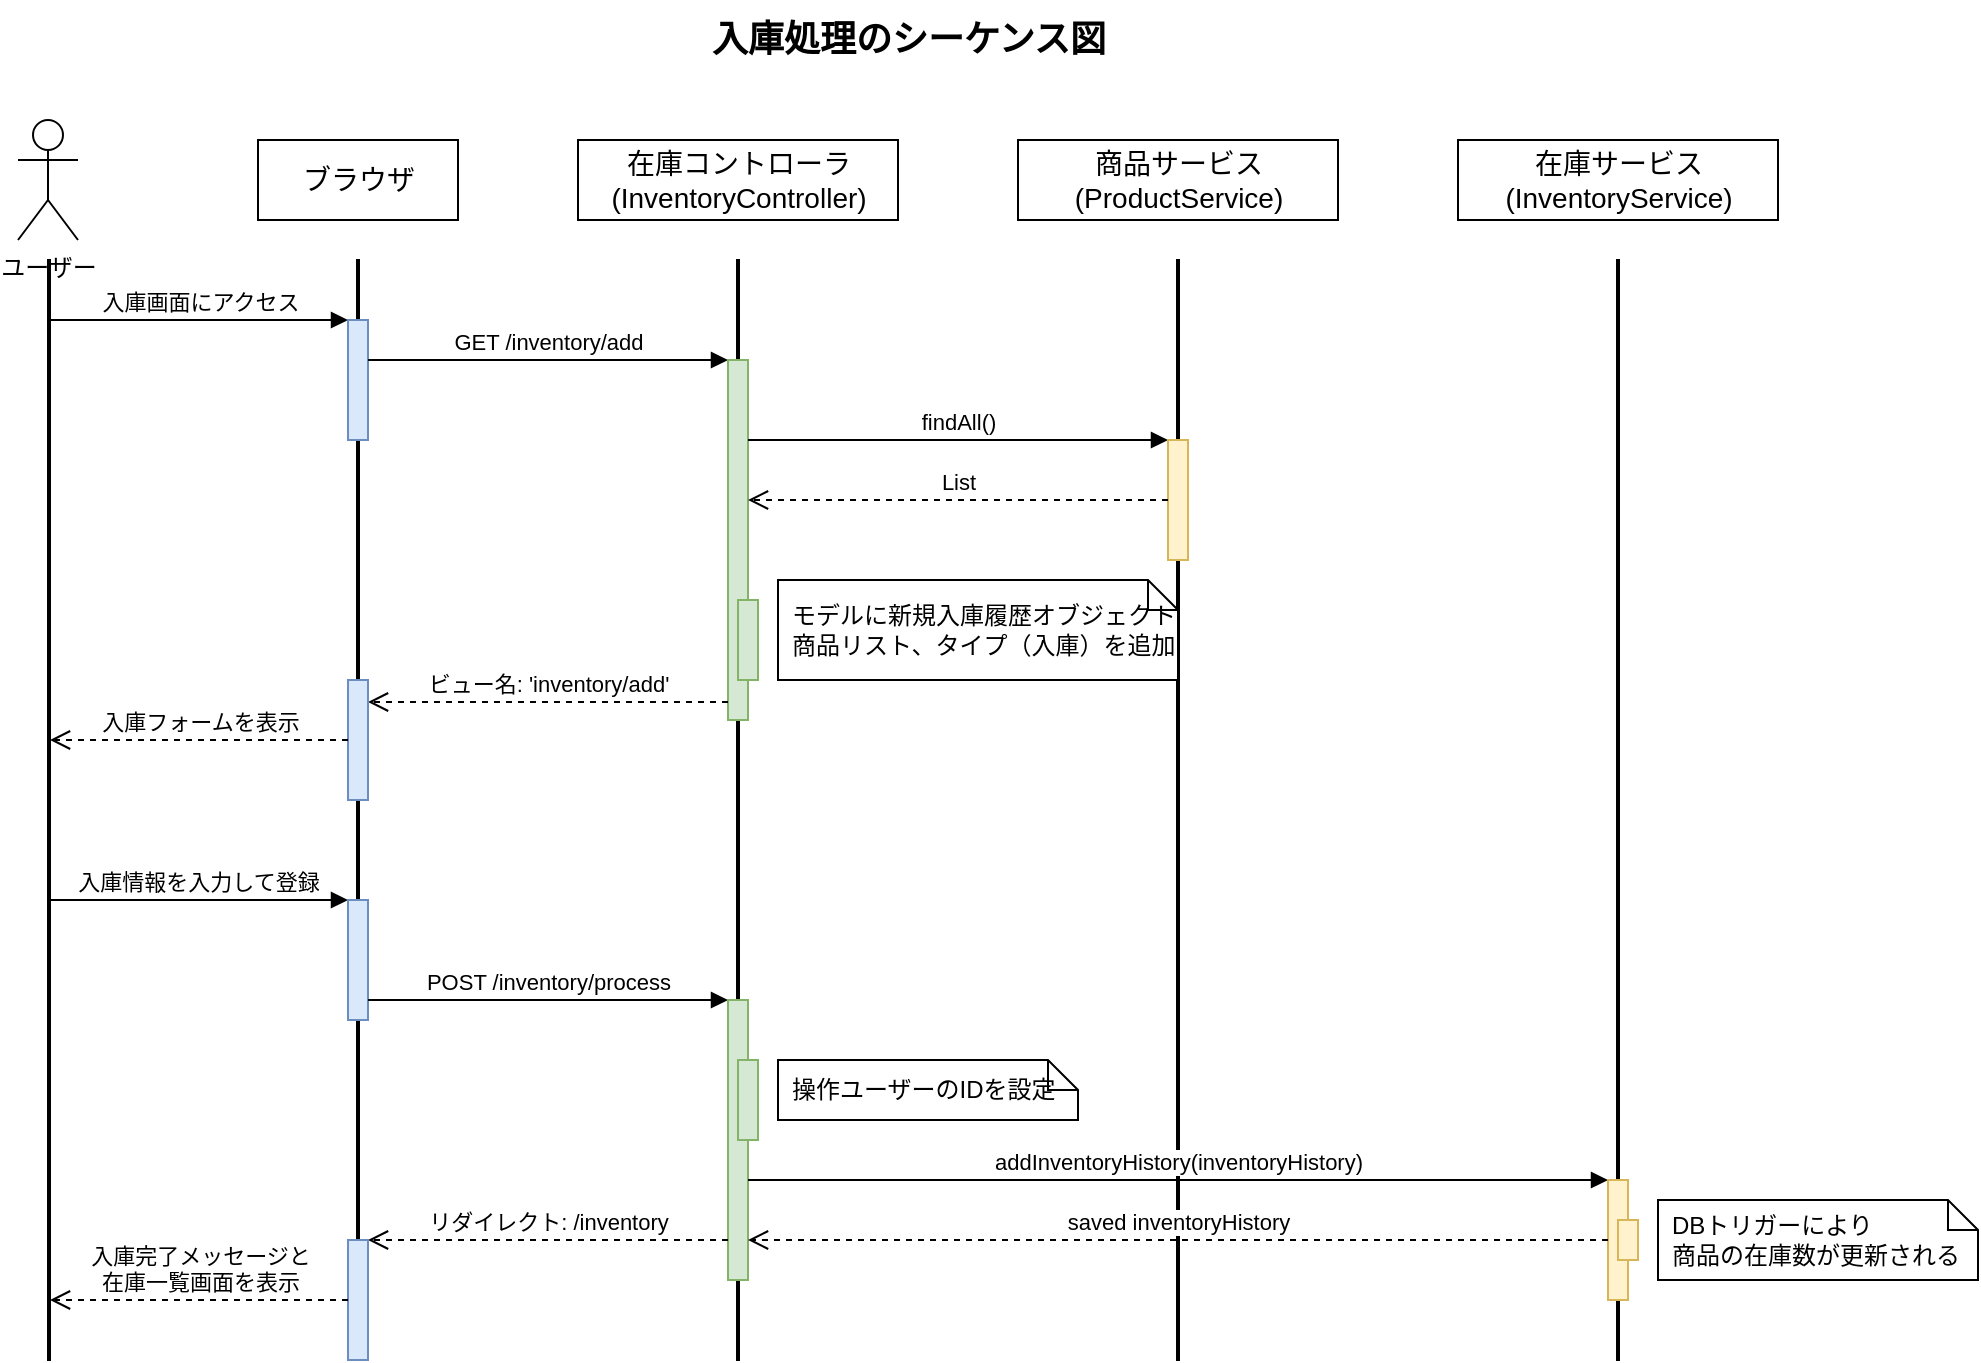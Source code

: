 <mxfile version="14.7.0" type="device">
  <diagram id="inventory-in-sequence" name="入庫処理のシーケンス図">
    <mxGraphModel dx="1422" dy="762" grid="1" gridSize="10" guides="1" tooltips="1" connect="1" arrows="1" fold="1" page="1" pageScale="1" pageWidth="1169" pageHeight="827" math="0" shadow="0">
      <root>
        <mxCell id="0" />
        <mxCell id="1" parent="0" />
        <mxCell id="title" value="入庫処理のシーケンス図" style="text;html=1;align=center;verticalAlign=middle;resizable=0;points=[];autosize=1;strokeColor=none;fillColor=none;fontSize=18;fontStyle=1" vertex="1" parent="1">
          <mxGeometry x="430" y="20" width="230" height="40" as="geometry" />
        </mxCell>
        
        <!-- アクター：ユーザー -->
        <mxCell id="user" value="ユーザー" style="shape=umlActor;verticalLabelPosition=bottom;verticalAlign=top;html=1;" vertex="1" parent="1">
          <mxGeometry x="100" y="80" width="30" height="60" as="geometry" />
        </mxCell>
        
        <!-- オブジェクト：ブラウザ -->
        <mxCell id="browser" value="ブラウザ" style="html=1;fontSize=14;" vertex="1" parent="1">
          <mxGeometry x="220" y="90" width="100" height="40" as="geometry" />
        </mxCell>
        
        <!-- オブジェクト：InventoryController -->
        <mxCell id="controller" value="在庫コントローラ&#xa;(InventoryController)" style="html=1;fontSize=14;" vertex="1" parent="1">
          <mxGeometry x="380" y="90" width="160" height="40" as="geometry" />
        </mxCell>
        
        <!-- オブジェクト：ProductService -->
        <mxCell id="productService" value="商品サービス&#xa;(ProductService)" style="html=1;fontSize=14;" vertex="1" parent="1">
          <mxGeometry x="600" y="90" width="160" height="40" as="geometry" />
        </mxCell>
        
        <!-- オブジェクト：InventoryService -->
        <mxCell id="inventoryService" value="在庫サービス&#xa;(InventoryService)" style="html=1;fontSize=14;" vertex="1" parent="1">
          <mxGeometry x="820" y="90" width="160" height="40" as="geometry" />
        </mxCell>
        
        <!-- ライフライン -->
        <mxCell id="userLine" value="" style="html=1;points=[];perimeter=orthogonalPerimeter;" vertex="1" parent="1">
          <mxGeometry x="115" y="150" width="1" height="550" as="geometry" />
        </mxCell>
        
        <mxCell id="browserLine" value="" style="html=1;points=[];perimeter=orthogonalPerimeter;" vertex="1" parent="1">
          <mxGeometry x="269.5" y="150" width="1" height="550" as="geometry" />
        </mxCell>
        
        <mxCell id="controllerLine" value="" style="html=1;points=[];perimeter=orthogonalPerimeter;" vertex="1" parent="1">
          <mxGeometry x="459.5" y="150" width="1" height="550" as="geometry" />
        </mxCell>
        
        <mxCell id="productServiceLine" value="" style="html=1;points=[];perimeter=orthogonalPerimeter;" vertex="1" parent="1">
          <mxGeometry x="679.5" y="150" width="1" height="550" as="geometry" />
        </mxCell>
        
        <mxCell id="inventoryServiceLine" value="" style="html=1;points=[];perimeter=orthogonalPerimeter;" vertex="1" parent="1">
          <mxGeometry x="899.5" y="150" width="1" height="550" as="geometry" />
        </mxCell>
        
        <!-- シーケンス：入庫フォーム表示 -->
        <!-- ユーザー -> ブラウザ -->
        <mxCell id="userToBrowser1" value="入庫画面にアクセス" style="html=1;verticalAlign=bottom;endArrow=block;entryX=0;entryY=0;" edge="1" parent="1" source="userLine" target="browserActivation1">
          <mxGeometry relative="1" as="geometry">
            <mxPoint x="180" y="180" as="sourcePoint" />
          </mxGeometry>
        </mxCell>
        
        <!-- ブラウザのアクティベーション -->
        <mxCell id="browserActivation1" value="" style="html=1;points=[];perimeter=orthogonalPerimeter;fillColor=#dae8fc;strokeColor=#6c8ebf;" vertex="1" parent="1">
          <mxGeometry x="265" y="180" width="10" height="60" as="geometry" />
        </mxCell>
        
        <!-- ブラウザ -> コントローラ -->
        <mxCell id="browserToController1" value="GET /inventory/add" style="html=1;verticalAlign=bottom;endArrow=block;entryX=0;entryY=0;" edge="1" parent="1" source="browserActivation1" target="controllerActivation1">
          <mxGeometry relative="1" as="geometry">
            <mxPoint x="350" y="200" as="sourcePoint" />
          </mxGeometry>
        </mxCell>
        
        <!-- コントローラのアクティベーション -->
        <mxCell id="controllerActivation1" value="" style="html=1;points=[];perimeter=orthogonalPerimeter;fillColor=#d5e8d4;strokeColor=#82b366;" vertex="1" parent="1">
          <mxGeometry x="455" y="200" width="10" height="180" as="geometry" />
        </mxCell>
        
        <!-- コントローラ -> ProductService：商品一覧取得 -->
        <mxCell id="controllerToProductService1" value="findAll()" style="html=1;verticalAlign=bottom;endArrow=block;entryX=0;entryY=0;" edge="1" parent="1" source="controllerActivation1" target="productServiceActivation1">
          <mxGeometry relative="1" as="geometry">
            <mxPoint x="530" y="240" as="sourcePoint" />
          </mxGeometry>
        </mxCell>
        
        <!-- ProductServiceのアクティベーション -->
        <mxCell id="productServiceActivation1" value="" style="html=1;points=[];perimeter=orthogonalPerimeter;fillColor=#fff2cc;strokeColor=#d6b656;" vertex="1" parent="1">
          <mxGeometry x="675" y="240" width="10" height="60" as="geometry" />
        </mxCell>
        
        <!-- ProductService -> コントローラ：商品リスト返却 -->
        <mxCell id="productServiceToController1" value="List&lt;Product&gt;" style="html=1;verticalAlign=bottom;endArrow=open;dashed=1;endSize=8;" edge="1" parent="1" source="productServiceActivation1" target="controllerActivation1">
          <mxGeometry relative="1" as="geometry">
            <mxPoint x="530" y="300" as="targetPoint" />
          </mxGeometry>
        </mxCell>
        
        <!-- 内部処理：モデル準備 -->
        <mxCell id="controllerInternalProcess1" value="" style="html=1;points=[];perimeter=orthogonalPerimeter;fillColor=#d5e8d4;strokeColor=#82b366;" vertex="1" parent="1">
          <mxGeometry x="460" y="320" width="10" height="40" as="geometry" />
        </mxCell>
        
        <mxCell id="controllerInternalNote1" value="モデルに新規入庫履歴オブジェクト&#xa;商品リスト、タイプ（入庫）を追加" style="shape=note;size=15;align=left;spacingLeft=5;html=1;whiteSpace=wrap;" vertex="1" parent="1">
          <mxGeometry x="480" y="310" width="200" height="50" as="geometry" />
        </mxCell>
        
        <!-- コントローラ -> ブラウザ：ビュー名返却 -->
        <mxCell id="controllerToBrowser1" value="ビュー名: 'inventory/add'" style="html=1;verticalAlign=bottom;endArrow=open;dashed=1;endSize=8;exitX=0;exitY=0.95;" edge="1" parent="1" source="controllerActivation1" target="browserActivation2">
          <mxGeometry relative="1" as="geometry">
            <mxPoint x="350" y="371" as="targetPoint" />
          </mxGeometry>
        </mxCell>
        
        <!-- ブラウザのアクティベーション (2) -->
        <mxCell id="browserActivation2" value="" style="html=1;points=[];perimeter=orthogonalPerimeter;fillColor=#dae8fc;strokeColor=#6c8ebf;" vertex="1" parent="1">
          <mxGeometry x="265" y="360" width="10" height="60" as="geometry" />
        </mxCell>
        
        <!-- ブラウザ -> ユーザー：フォーム表示 -->
        <mxCell id="browserToUser1" value="入庫フォームを表示" style="html=1;verticalAlign=bottom;endArrow=open;dashed=1;endSize=8;" edge="1" parent="1" source="browserActivation2" target="userLine">
          <mxGeometry relative="1" as="geometry">
            <mxPoint x="180" y="420" as="targetPoint" />
          </mxGeometry>
        </mxCell>
        
        <!-- シーケンス：入庫処理 -->
        <!-- ユーザー -> ブラウザ：フォーム送信 -->
        <mxCell id="userToBrowser2" value="入庫情報を入力して登録" style="html=1;verticalAlign=bottom;endArrow=block;entryX=0;entryY=0;" edge="1" parent="1" target="browserActivation3">
          <mxGeometry relative="1" as="geometry">
            <mxPoint x="115" y="470" as="sourcePoint" />
          </mxGeometry>
        </mxCell>
        
        <!-- ブラウザのアクティベーション (3) -->
        <mxCell id="browserActivation3" value="" style="html=1;points=[];perimeter=orthogonalPerimeter;fillColor=#dae8fc;strokeColor=#6c8ebf;" vertex="1" parent="1">
          <mxGeometry x="265" y="470" width="10" height="60" as="geometry" />
        </mxCell>
        
        <!-- ブラウザ -> コントローラ：入庫処理リクエスト -->
        <mxCell id="browserToController2" value="POST /inventory/process" style="html=1;verticalAlign=bottom;endArrow=block;entryX=0;entryY=0;" edge="1" parent="1" source="browserActivation3" target="controllerActivation2">
          <mxGeometry relative="1" as="geometry">
            <mxPoint x="350" y="530" as="sourcePoint" />
          </mxGeometry>
        </mxCell>
        
        <!-- コントローラのアクティベーション (2) -->
        <mxCell id="controllerActivation2" value="" style="html=1;points=[];perimeter=orthogonalPerimeter;fillColor=#d5e8d4;strokeColor=#82b366;" vertex="1" parent="1">
          <mxGeometry x="455" y="520" width="10" height="140" as="geometry" />
        </mxCell>
        
        <!-- 内部処理：ユーザーID設定 -->
        <mxCell id="controllerInternalProcess2" value="" style="html=1;points=[];perimeter=orthogonalPerimeter;fillColor=#d5e8d4;strokeColor=#82b366;" vertex="1" parent="1">
          <mxGeometry x="460" y="550" width="10" height="40" as="geometry" />
        </mxCell>
        
        <mxCell id="controllerInternalNote2" value="操作ユーザーのIDを設定" style="shape=note;size=15;align=left;spacingLeft=5;html=1;whiteSpace=wrap;" vertex="1" parent="1">
          <mxGeometry x="480" y="550" width="150" height="30" as="geometry" />
        </mxCell>
        
        <!-- コントローラ -> InventoryService：入庫履歴登録 -->
        <mxCell id="controllerToInventoryService1" value="addInventoryHistory(inventoryHistory)" style="html=1;verticalAlign=bottom;endArrow=block;entryX=0;entryY=0;" edge="1" parent="1" source="controllerActivation2" target="inventoryServiceActivation1">
          <mxGeometry relative="1" as="geometry">
            <mxPoint x="600" y="610" as="sourcePoint" />
          </mxGeometry>
        </mxCell>
        
        <!-- InventoryServiceのアクティベーション -->
        <mxCell id="inventoryServiceActivation1" value="" style="html=1;points=[];perimeter=orthogonalPerimeter;fillColor=#fff2cc;strokeColor=#d6b656;" vertex="1" parent="1">
          <mxGeometry x="895" y="610" width="10" height="60" as="geometry" />
        </mxCell>
        
        <!-- 内部処理：在庫更新処理 -->
        <mxCell id="inventoryServiceInternalProcess1" value="" style="html=1;points=[];perimeter=orthogonalPerimeter;fillColor=#fff2cc;strokeColor=#d6b656;" vertex="1" parent="1">
          <mxGeometry x="900" y="630" width="10" height="20" as="geometry" />
        </mxCell>
        
        <mxCell id="inventoryServiceInternalNote1" value="DBトリガーにより&#xa;商品の在庫数が更新される" style="shape=note;size=15;align=left;spacingLeft=5;html=1;whiteSpace=wrap;" vertex="1" parent="1">
          <mxGeometry x="920" y="620" width="160" height="40" as="geometry" />
        </mxCell>
        
        <!-- InventoryService -> コントローラ：登録結果返却 -->
        <mxCell id="inventoryServiceToController1" value="saved inventoryHistory" style="html=1;verticalAlign=bottom;endArrow=open;dashed=1;endSize=8;" edge="1" parent="1" source="inventoryServiceActivation1" target="controllerActivation2">
          <mxGeometry relative="1" as="geometry">
            <mxPoint x="600" y="670" as="targetPoint" />
          </mxGeometry>
        </mxCell>
        
        <!-- コントローラ -> ブラウザ：リダイレクト -->
        <mxCell id="controllerToBrowser2" value="リダイレクト: /inventory" style="html=1;verticalAlign=bottom;endArrow=open;dashed=1;endSize=8;" edge="1" parent="1" source="controllerActivation2" target="browserActivation4">
          <mxGeometry relative="1" as="geometry">
            <mxPoint x="350" y="660" as="targetPoint" />
          </mxGeometry>
        </mxCell>
        
        <!-- ブラウザのアクティベーション (4) -->
        <mxCell id="browserActivation4" value="" style="html=1;points=[];perimeter=orthogonalPerimeter;fillColor=#dae8fc;strokeColor=#6c8ebf;" vertex="1" parent="1">
          <mxGeometry x="265" y="640" width="10" height="60" as="geometry" />
        </mxCell>
        
        <!-- ブラウザ -> ユーザー：在庫一覧画面表示 -->
        <mxCell id="browserToUser2" value="入庫完了メッセージと&#xa;在庫一覧画面を表示" style="html=1;verticalAlign=bottom;endArrow=open;dashed=1;endSize=8;" edge="1" parent="1" source="browserActivation4" target="userLine">
          <mxGeometry relative="1" as="geometry">
            <mxPoint x="180" y="700" as="targetPoint" />
          </mxGeometry>
        </mxCell>
        
      </root>
    </mxGraphModel>
  </diagram>
</mxfile>